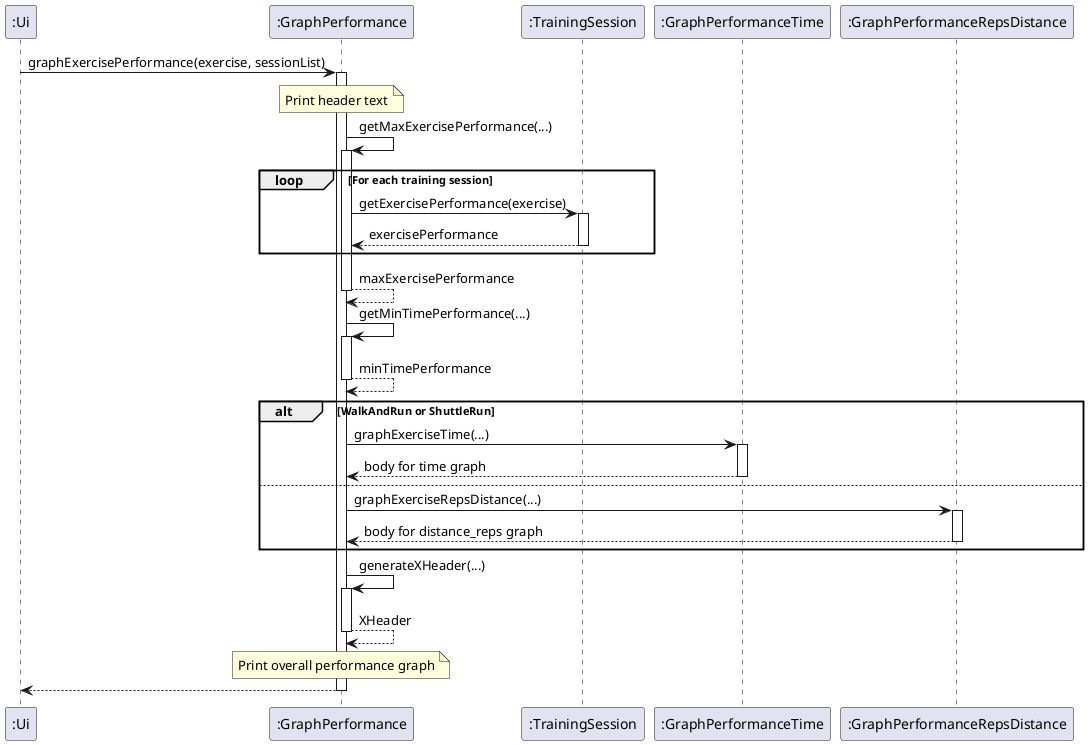 @startuml

participant ":Ui" as Ui
participant ":GraphPerformance" as Graph
participant ":TrainingSession" as TrainingSession
participant ":GraphPerformanceTime" as GraphTime
participant ":GraphPerformanceRepsDistance" as GraphRepsDistance

Ui -> Graph : graphExercisePerformance(exercise, sessionList)
activate Graph
note over Graph
    Print header text
end note

Graph -> Graph : getMaxExercisePerformance(...)
activate Graph

loop For each training session
    Graph -> TrainingSession : getExercisePerformance(exercise)
    activate TrainingSession
    TrainingSession --> Graph : exercisePerformance
    deactivate TrainingSession
end
Graph --> Graph : maxExercisePerformance
deactivate Graph

Graph -> Graph : getMinTimePerformance(...)
activate Graph
Graph --> Graph : minTimePerformance
deactivate Graph

alt WalkAndRun or ShuttleRun
    Graph -> GraphTime : graphExerciseTime(...)
    activate GraphTime
    GraphTime --> Graph : body for time graph
    deactivate GraphTime
else
    Graph -> GraphRepsDistance : graphExerciseRepsDistance(...)
    activate GraphRepsDistance
    GraphRepsDistance --> Graph : body for distance_reps graph
    deactivate GraphRepsDistance
end

Graph -> Graph : generateXHeader(...)
activate Graph
Graph --> Graph : XHeader
deactivate Graph

note over Graph
    Print overall performance graph
end note

Ui <-- Graph :
deactivate Graph

@enduml
